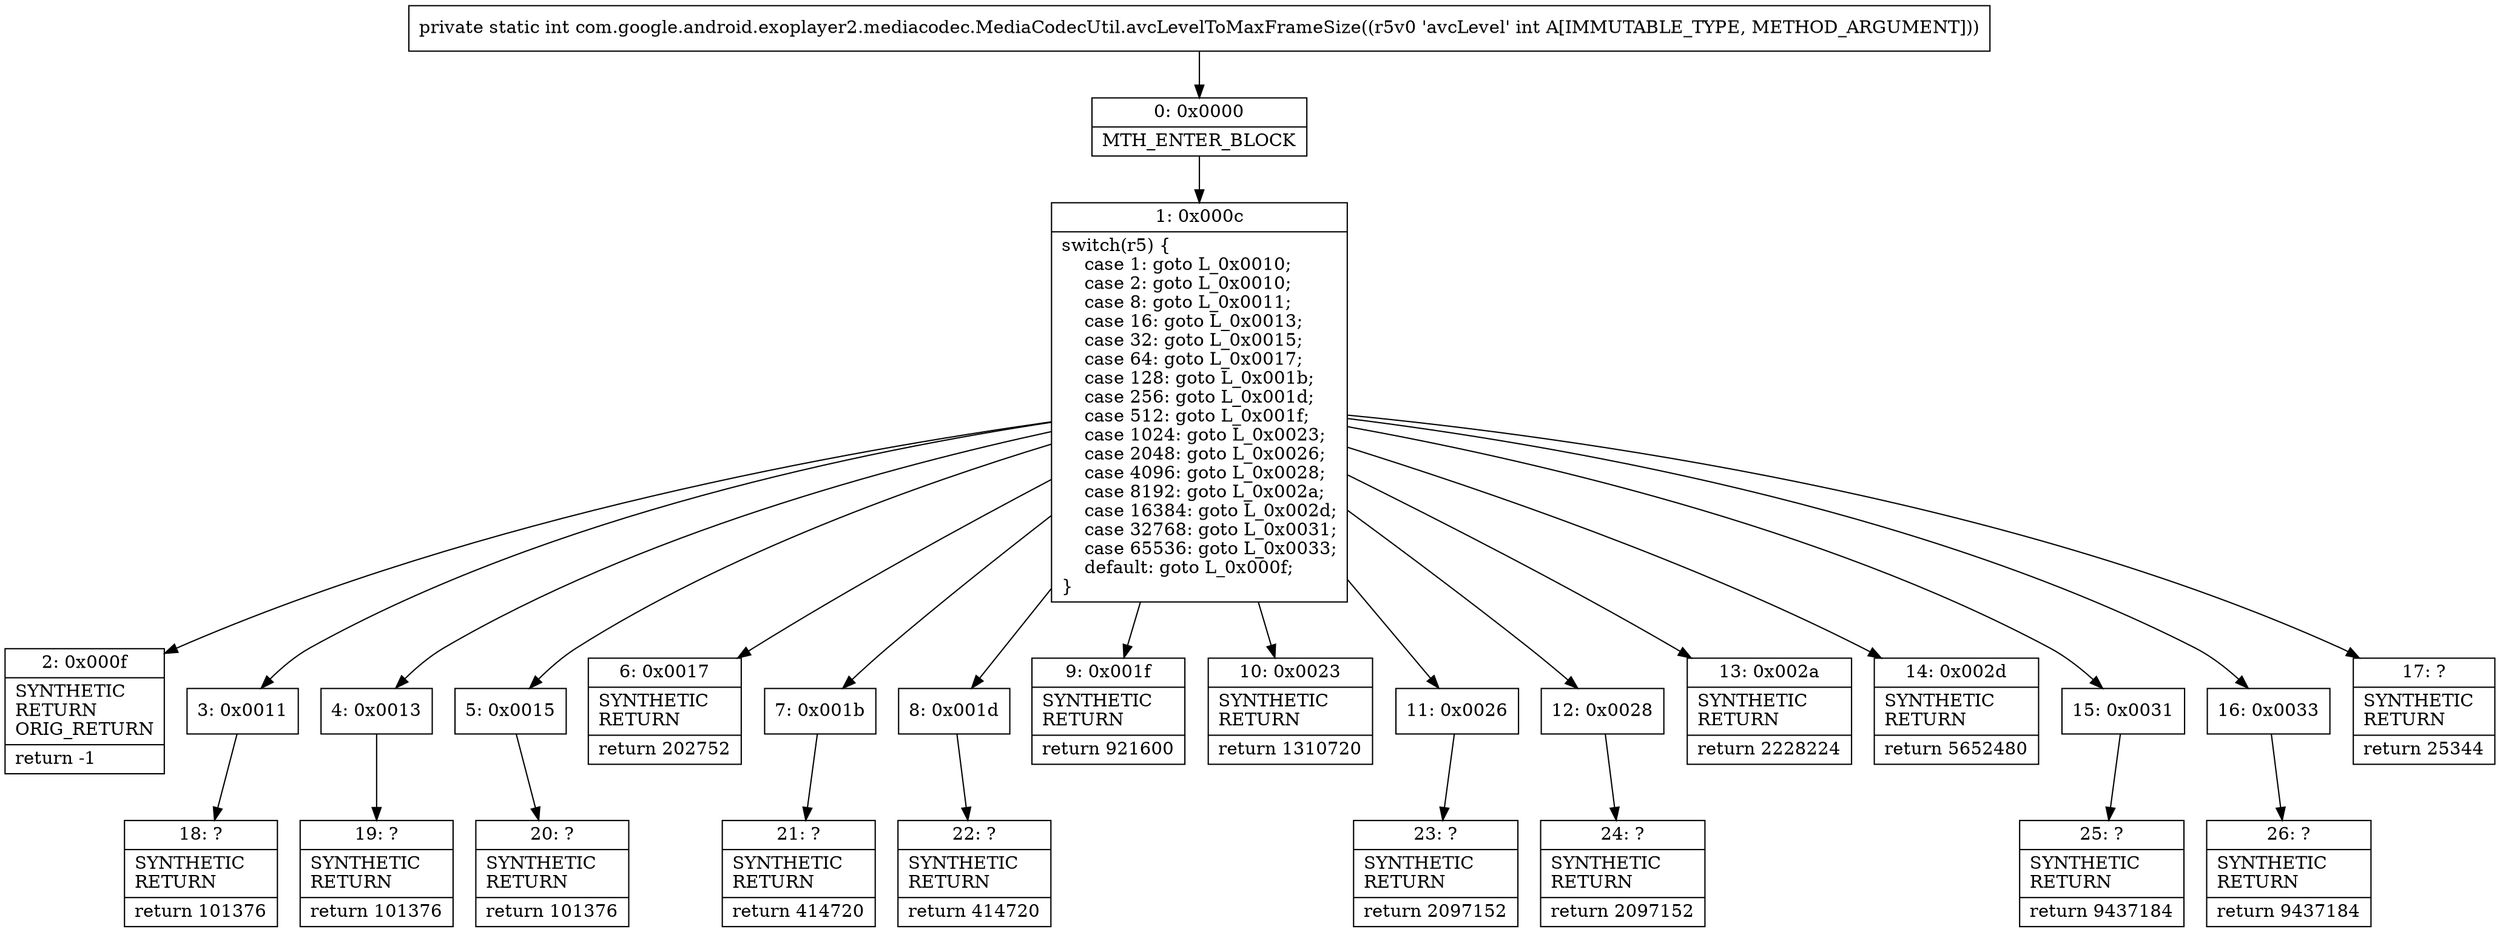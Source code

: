 digraph "CFG forcom.google.android.exoplayer2.mediacodec.MediaCodecUtil.avcLevelToMaxFrameSize(I)I" {
Node_0 [shape=record,label="{0\:\ 0x0000|MTH_ENTER_BLOCK\l}"];
Node_1 [shape=record,label="{1\:\ 0x000c|switch(r5) \{\l    case 1: goto L_0x0010;\l    case 2: goto L_0x0010;\l    case 8: goto L_0x0011;\l    case 16: goto L_0x0013;\l    case 32: goto L_0x0015;\l    case 64: goto L_0x0017;\l    case 128: goto L_0x001b;\l    case 256: goto L_0x001d;\l    case 512: goto L_0x001f;\l    case 1024: goto L_0x0023;\l    case 2048: goto L_0x0026;\l    case 4096: goto L_0x0028;\l    case 8192: goto L_0x002a;\l    case 16384: goto L_0x002d;\l    case 32768: goto L_0x0031;\l    case 65536: goto L_0x0033;\l    default: goto L_0x000f;\l\}\l}"];
Node_2 [shape=record,label="{2\:\ 0x000f|SYNTHETIC\lRETURN\lORIG_RETURN\l|return \-1\l}"];
Node_3 [shape=record,label="{3\:\ 0x0011}"];
Node_4 [shape=record,label="{4\:\ 0x0013}"];
Node_5 [shape=record,label="{5\:\ 0x0015}"];
Node_6 [shape=record,label="{6\:\ 0x0017|SYNTHETIC\lRETURN\l|return 202752\l}"];
Node_7 [shape=record,label="{7\:\ 0x001b}"];
Node_8 [shape=record,label="{8\:\ 0x001d}"];
Node_9 [shape=record,label="{9\:\ 0x001f|SYNTHETIC\lRETURN\l|return 921600\l}"];
Node_10 [shape=record,label="{10\:\ 0x0023|SYNTHETIC\lRETURN\l|return 1310720\l}"];
Node_11 [shape=record,label="{11\:\ 0x0026}"];
Node_12 [shape=record,label="{12\:\ 0x0028}"];
Node_13 [shape=record,label="{13\:\ 0x002a|SYNTHETIC\lRETURN\l|return 2228224\l}"];
Node_14 [shape=record,label="{14\:\ 0x002d|SYNTHETIC\lRETURN\l|return 5652480\l}"];
Node_15 [shape=record,label="{15\:\ 0x0031}"];
Node_16 [shape=record,label="{16\:\ 0x0033}"];
Node_17 [shape=record,label="{17\:\ ?|SYNTHETIC\lRETURN\l|return 25344\l}"];
Node_18 [shape=record,label="{18\:\ ?|SYNTHETIC\lRETURN\l|return 101376\l}"];
Node_19 [shape=record,label="{19\:\ ?|SYNTHETIC\lRETURN\l|return 101376\l}"];
Node_20 [shape=record,label="{20\:\ ?|SYNTHETIC\lRETURN\l|return 101376\l}"];
Node_21 [shape=record,label="{21\:\ ?|SYNTHETIC\lRETURN\l|return 414720\l}"];
Node_22 [shape=record,label="{22\:\ ?|SYNTHETIC\lRETURN\l|return 414720\l}"];
Node_23 [shape=record,label="{23\:\ ?|SYNTHETIC\lRETURN\l|return 2097152\l}"];
Node_24 [shape=record,label="{24\:\ ?|SYNTHETIC\lRETURN\l|return 2097152\l}"];
Node_25 [shape=record,label="{25\:\ ?|SYNTHETIC\lRETURN\l|return 9437184\l}"];
Node_26 [shape=record,label="{26\:\ ?|SYNTHETIC\lRETURN\l|return 9437184\l}"];
MethodNode[shape=record,label="{private static int com.google.android.exoplayer2.mediacodec.MediaCodecUtil.avcLevelToMaxFrameSize((r5v0 'avcLevel' int A[IMMUTABLE_TYPE, METHOD_ARGUMENT])) }"];
MethodNode -> Node_0;
Node_0 -> Node_1;
Node_1 -> Node_2;
Node_1 -> Node_3;
Node_1 -> Node_4;
Node_1 -> Node_5;
Node_1 -> Node_6;
Node_1 -> Node_7;
Node_1 -> Node_8;
Node_1 -> Node_9;
Node_1 -> Node_10;
Node_1 -> Node_11;
Node_1 -> Node_12;
Node_1 -> Node_13;
Node_1 -> Node_14;
Node_1 -> Node_15;
Node_1 -> Node_16;
Node_1 -> Node_17;
Node_3 -> Node_18;
Node_4 -> Node_19;
Node_5 -> Node_20;
Node_7 -> Node_21;
Node_8 -> Node_22;
Node_11 -> Node_23;
Node_12 -> Node_24;
Node_15 -> Node_25;
Node_16 -> Node_26;
}

